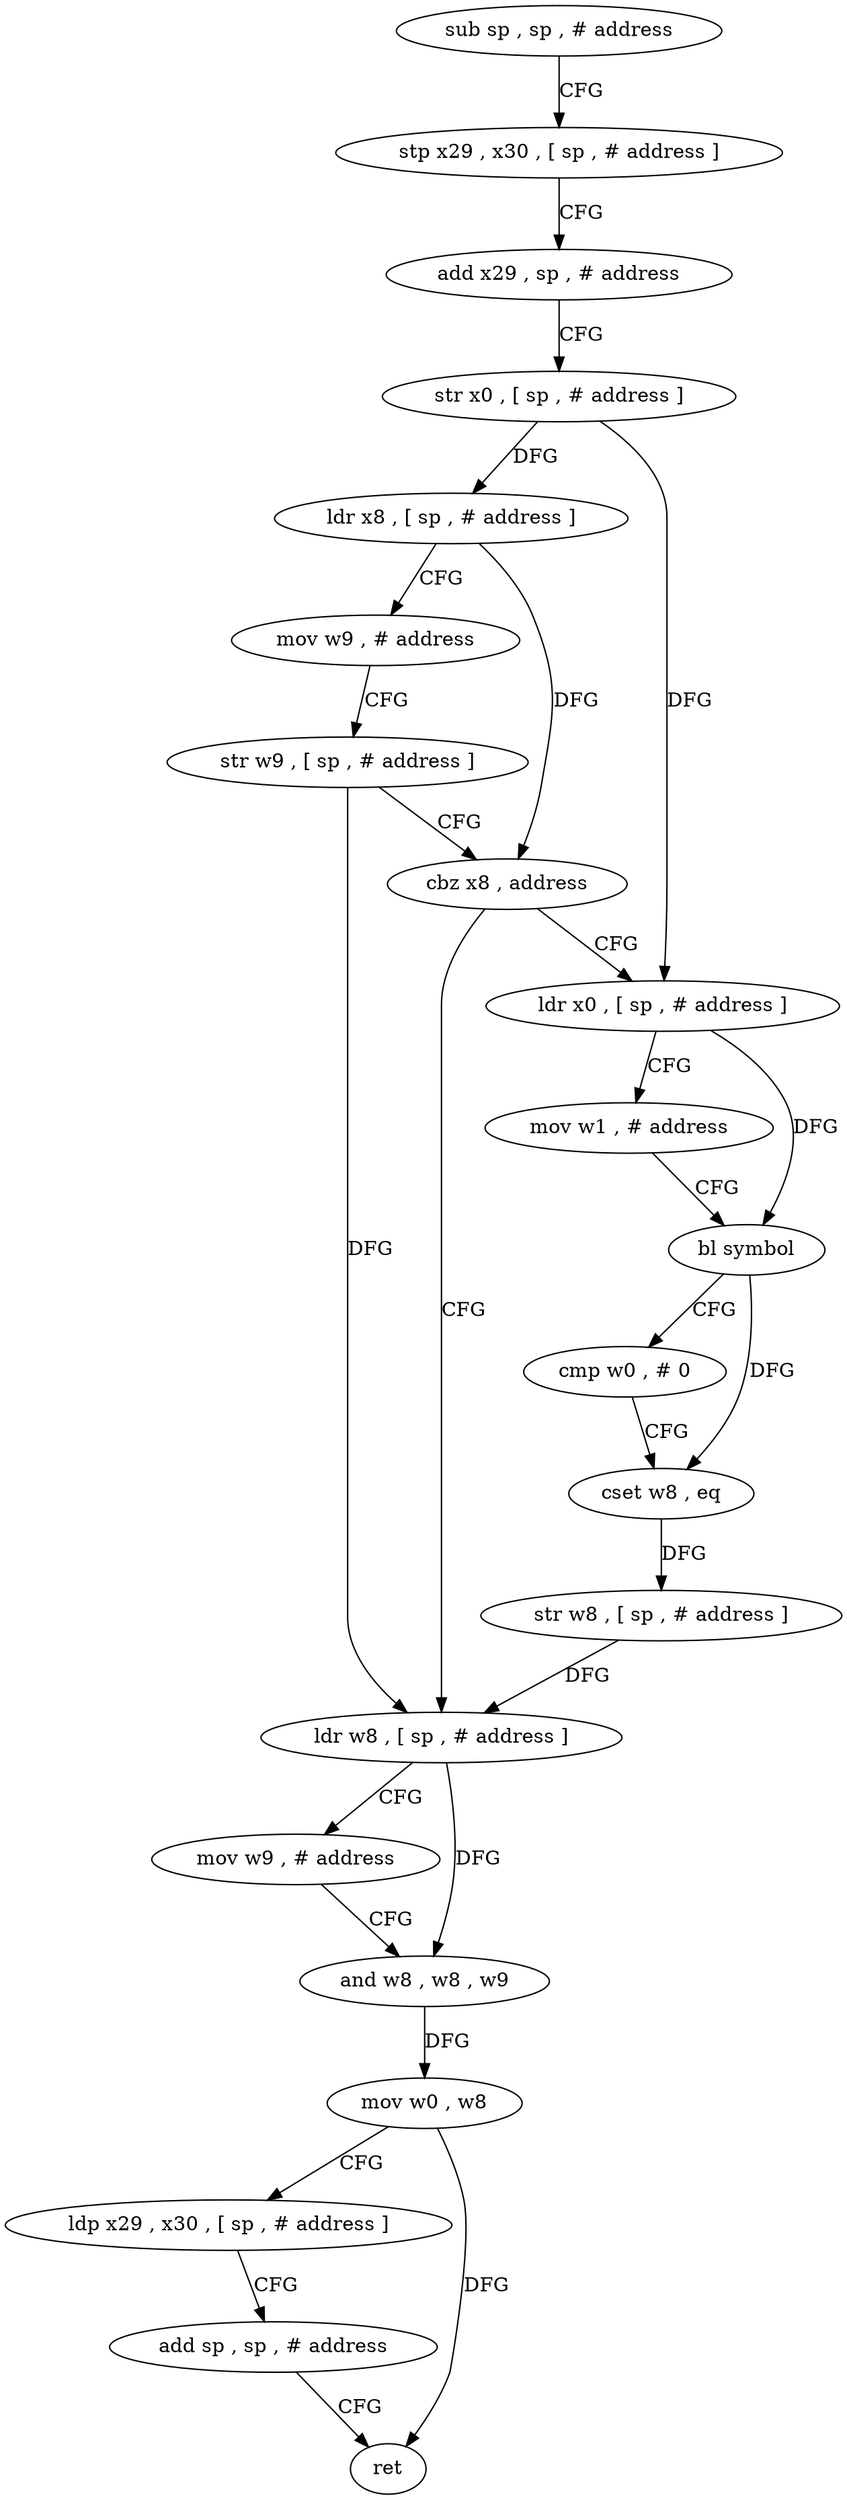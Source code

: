 digraph "func" {
"4215244" [label = "sub sp , sp , # address" ]
"4215248" [label = "stp x29 , x30 , [ sp , # address ]" ]
"4215252" [label = "add x29 , sp , # address" ]
"4215256" [label = "str x0 , [ sp , # address ]" ]
"4215260" [label = "ldr x8 , [ sp , # address ]" ]
"4215264" [label = "mov w9 , # address" ]
"4215268" [label = "str w9 , [ sp , # address ]" ]
"4215272" [label = "cbz x8 , address" ]
"4215300" [label = "ldr w8 , [ sp , # address ]" ]
"4215276" [label = "ldr x0 , [ sp , # address ]" ]
"4215304" [label = "mov w9 , # address" ]
"4215308" [label = "and w8 , w8 , w9" ]
"4215312" [label = "mov w0 , w8" ]
"4215316" [label = "ldp x29 , x30 , [ sp , # address ]" ]
"4215320" [label = "add sp , sp , # address" ]
"4215324" [label = "ret" ]
"4215280" [label = "mov w1 , # address" ]
"4215284" [label = "bl symbol" ]
"4215288" [label = "cmp w0 , # 0" ]
"4215292" [label = "cset w8 , eq" ]
"4215296" [label = "str w8 , [ sp , # address ]" ]
"4215244" -> "4215248" [ label = "CFG" ]
"4215248" -> "4215252" [ label = "CFG" ]
"4215252" -> "4215256" [ label = "CFG" ]
"4215256" -> "4215260" [ label = "DFG" ]
"4215256" -> "4215276" [ label = "DFG" ]
"4215260" -> "4215264" [ label = "CFG" ]
"4215260" -> "4215272" [ label = "DFG" ]
"4215264" -> "4215268" [ label = "CFG" ]
"4215268" -> "4215272" [ label = "CFG" ]
"4215268" -> "4215300" [ label = "DFG" ]
"4215272" -> "4215300" [ label = "CFG" ]
"4215272" -> "4215276" [ label = "CFG" ]
"4215300" -> "4215304" [ label = "CFG" ]
"4215300" -> "4215308" [ label = "DFG" ]
"4215276" -> "4215280" [ label = "CFG" ]
"4215276" -> "4215284" [ label = "DFG" ]
"4215304" -> "4215308" [ label = "CFG" ]
"4215308" -> "4215312" [ label = "DFG" ]
"4215312" -> "4215316" [ label = "CFG" ]
"4215312" -> "4215324" [ label = "DFG" ]
"4215316" -> "4215320" [ label = "CFG" ]
"4215320" -> "4215324" [ label = "CFG" ]
"4215280" -> "4215284" [ label = "CFG" ]
"4215284" -> "4215288" [ label = "CFG" ]
"4215284" -> "4215292" [ label = "DFG" ]
"4215288" -> "4215292" [ label = "CFG" ]
"4215292" -> "4215296" [ label = "DFG" ]
"4215296" -> "4215300" [ label = "DFG" ]
}
